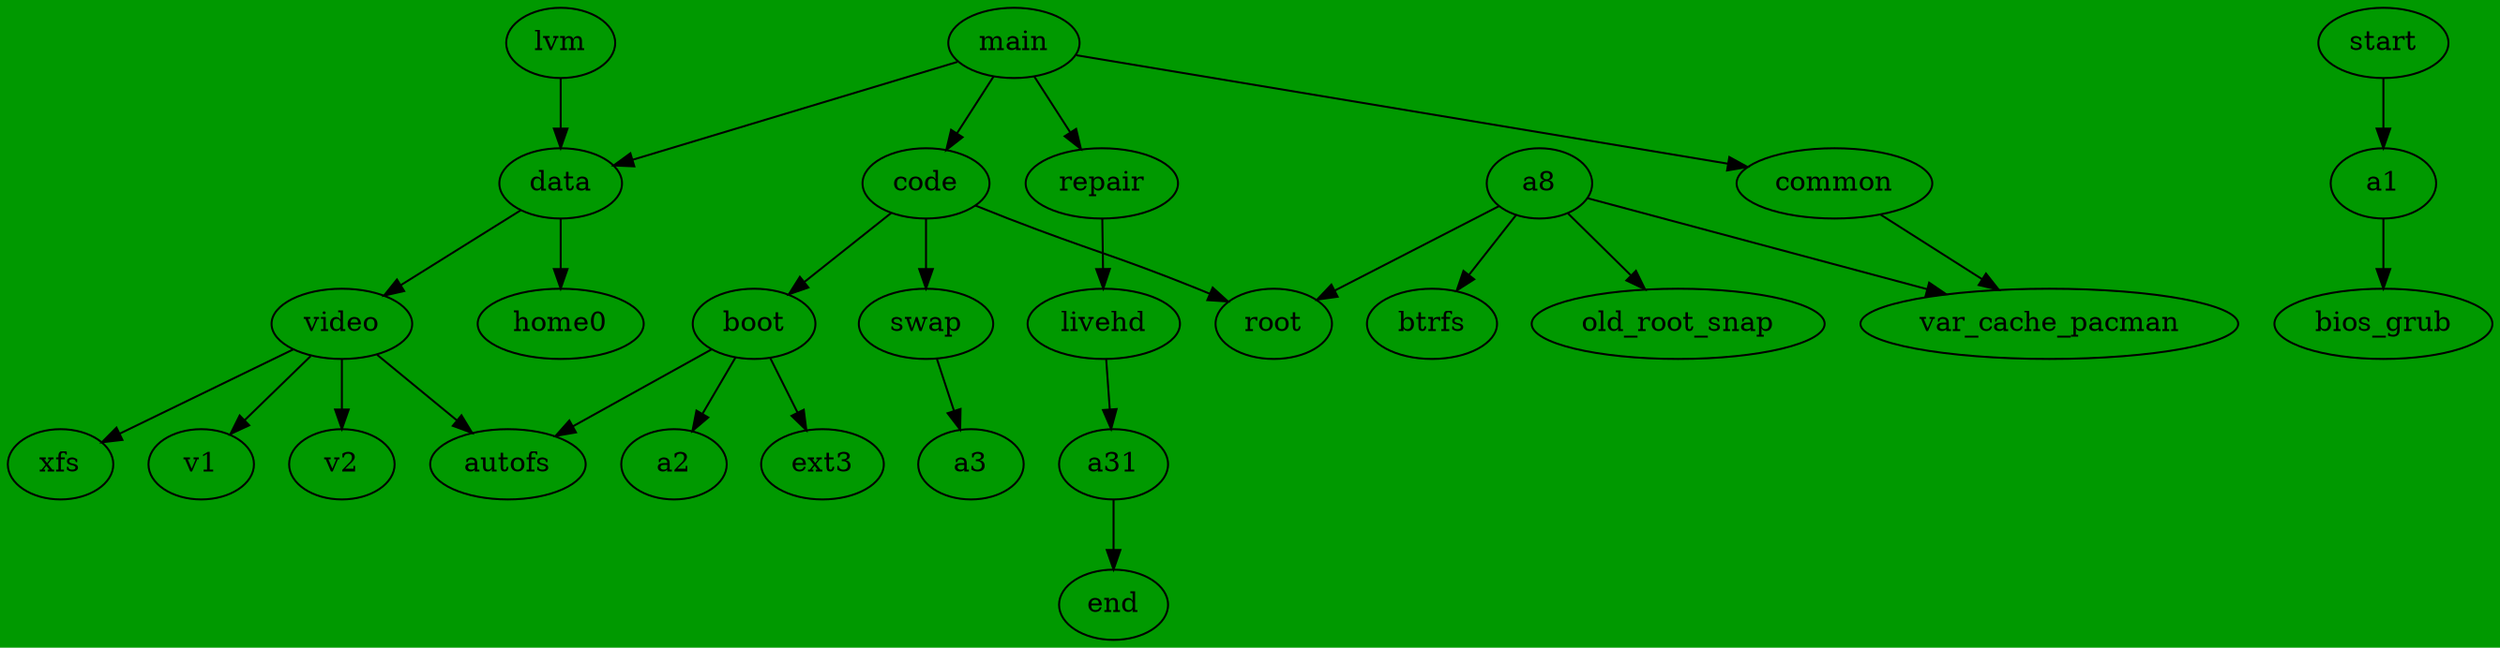 // dot -Tpng  parted.dot -o line1.png
//  default ext4
digraph G {
  bgcolor ="#009900";
  main->code;
  main->data;
  main->repair;
  main->common;

  start->a1;
  a1->bios_grub;
  a31->end;

  code->boot;
  boot->a2;
  boot->ext3;
  boot->autofs;
  code->swap;
  swap->a3;

  code->root;
  common -> var_cache_pacman;
  a8 ->btrfs;
  a8 -> root;
  a8 -> old_root_snap;
  a8 -> var_cache_pacman;

  repair->livehd;
  livehd->a31;

  data->home0;
  data->video;
  lvm->data;
  video->xfs;
  video->autofs;
  video->v1;
  video->v2;
}
